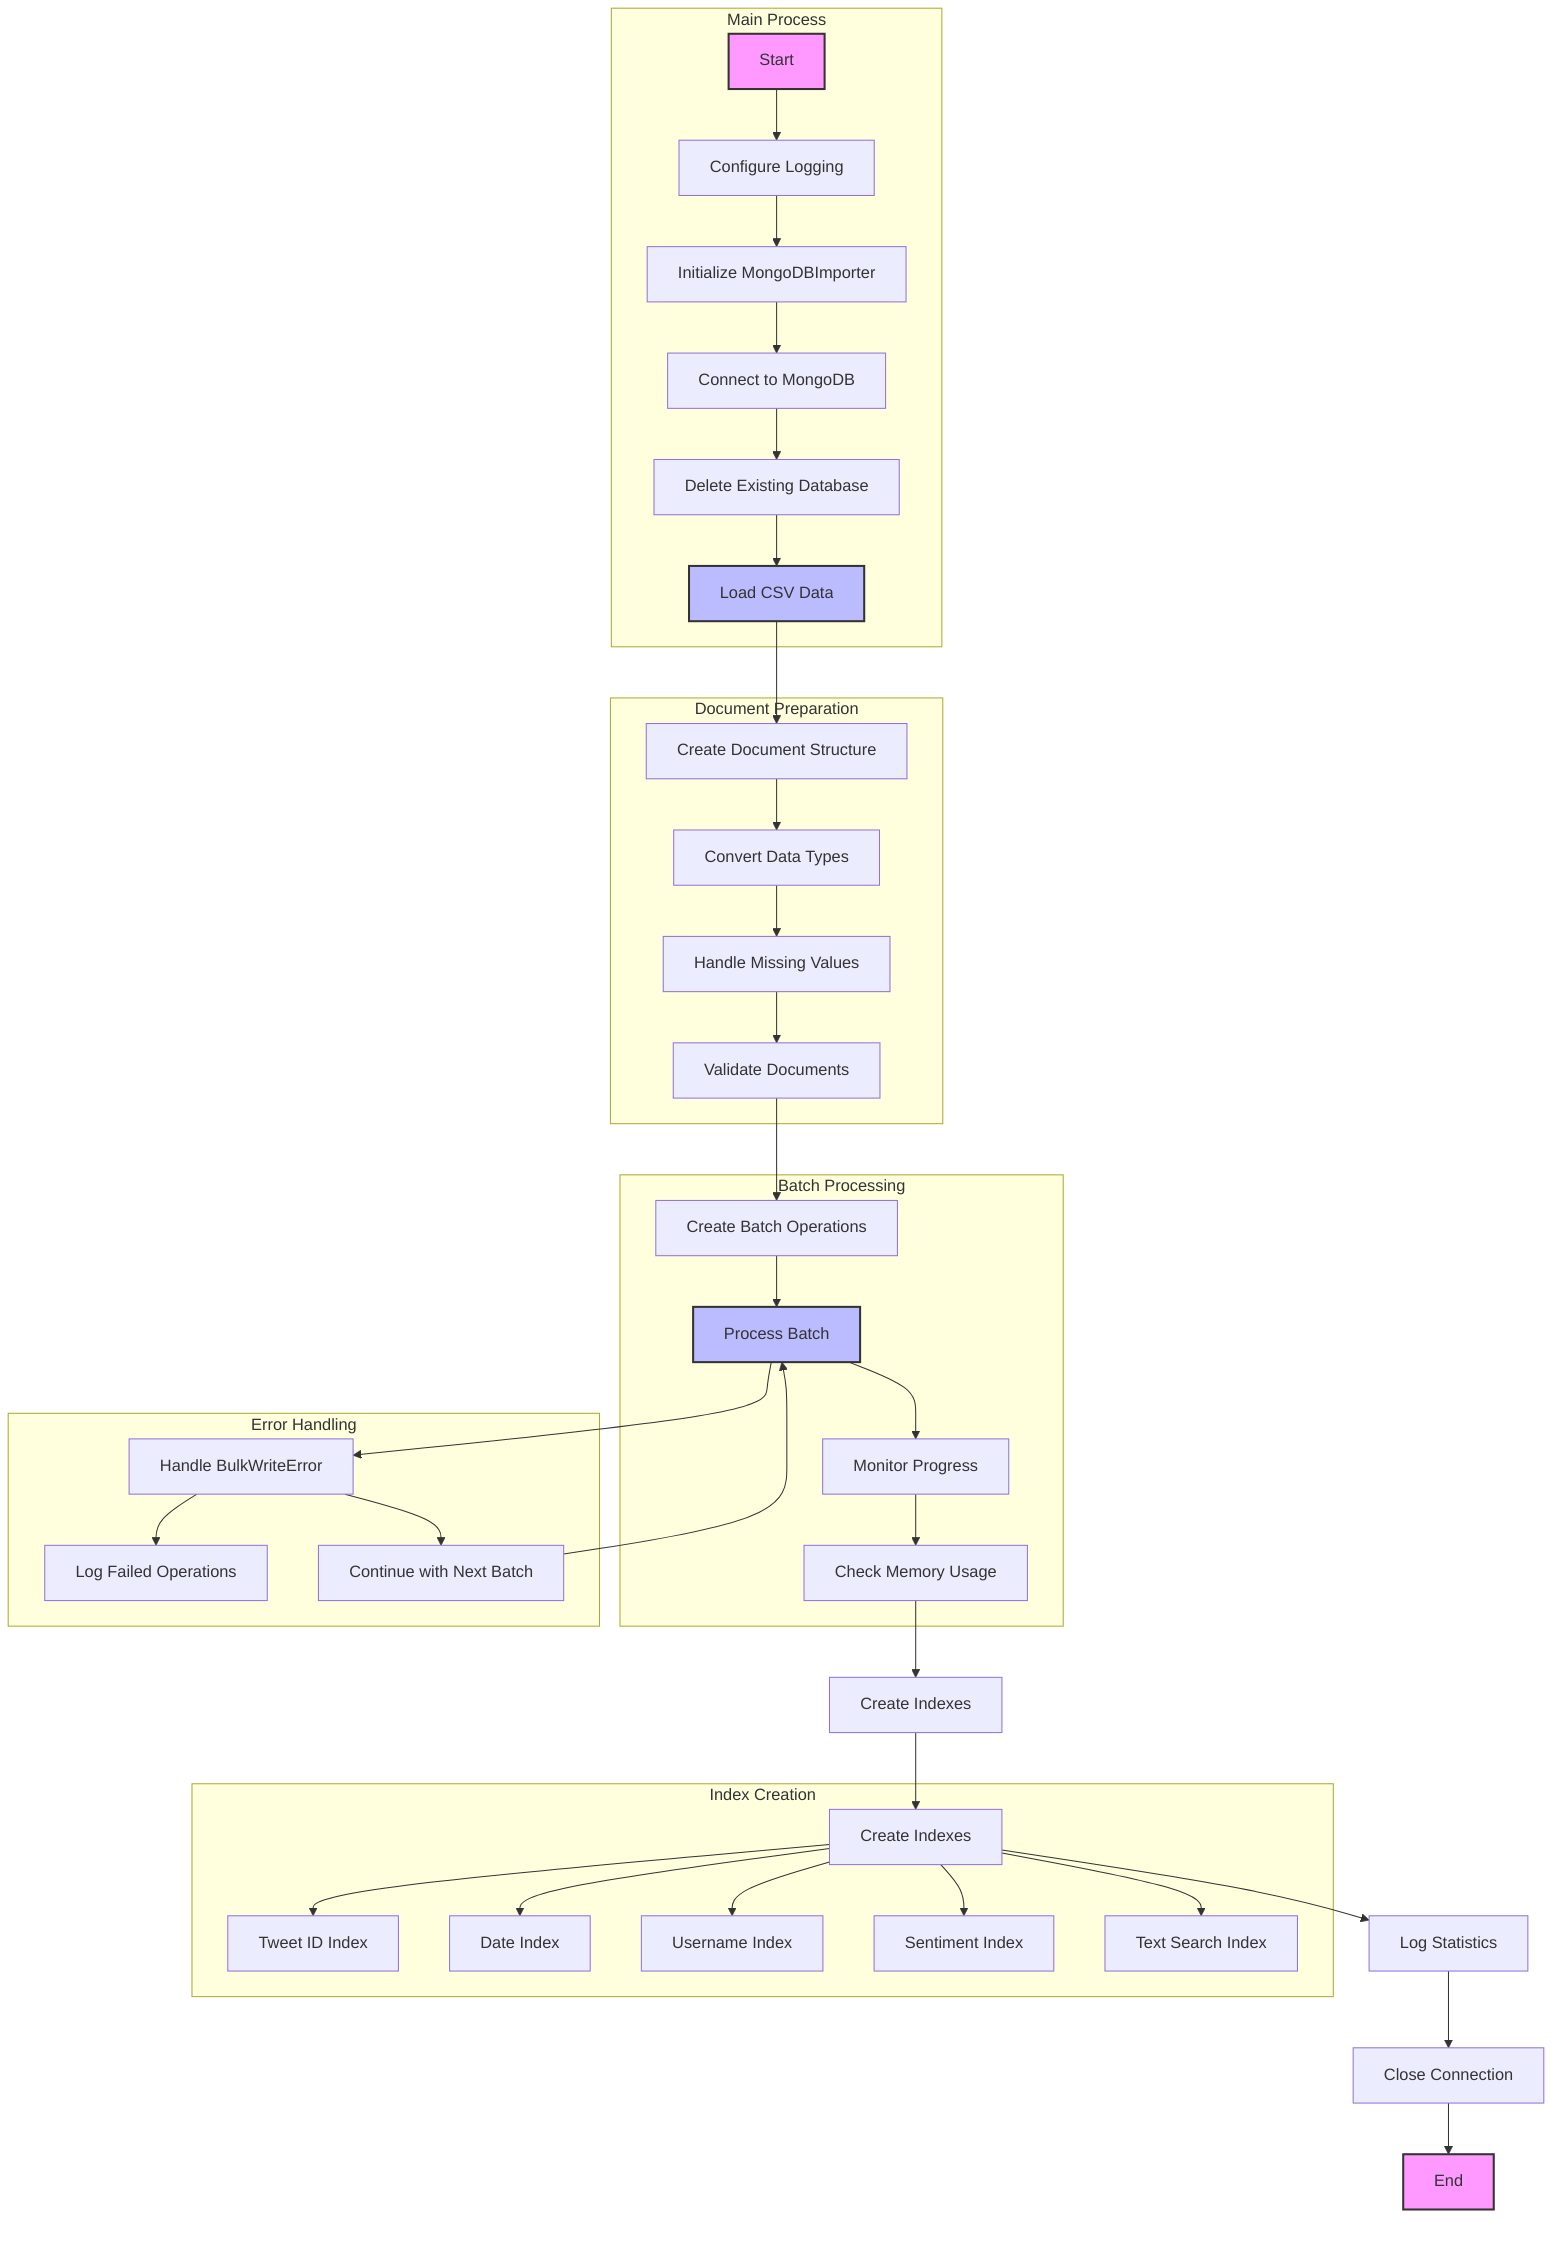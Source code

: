 flowchart TD
    subgraph Main Process
        A[Start] --> B[Configure Logging]
        B --> C[Initialize MongoDBImporter]
        C --> D[Connect to MongoDB]
        D --> E[Delete Existing Database]
        E --> F[Load CSV Data]
    end

    subgraph Document Preparation
        F --> G[Create Document Structure]
        G --> H[Convert Data Types]
        H --> I[Handle Missing Values]
        I --> J[Validate Documents]
    end

    subgraph Batch Processing
        J --> K[Create Batch Operations]
        K --> L[Process Batch]
        L --> M[Monitor Progress]
        M --> N[Check Memory Usage]
    end

    subgraph Index Creation
        O[Create Indexes] --> P1[Tweet ID Index]
        O --> P2[Date Index]
        O --> P3[Username Index]
        O --> P4[Sentiment Index]
        O --> P5[Text Search Index]
    end

    subgraph Error Handling
        L --> Q[Handle BulkWriteError]
        Q --> R1[Log Failed Operations]
        Q --> R2[Continue with Next Batch]
        R2 --> L
    end

    N --> S[Create Indexes]
    S --> O
    O --> T[Log Statistics]
    T --> U[Close Connection]
    U --> V[End]

    classDef process fill:#f9f,stroke:#333,stroke-width:2px
    classDef data fill:#bbf,stroke:#333,stroke-width:2px
    class A,V process
    class F,L data